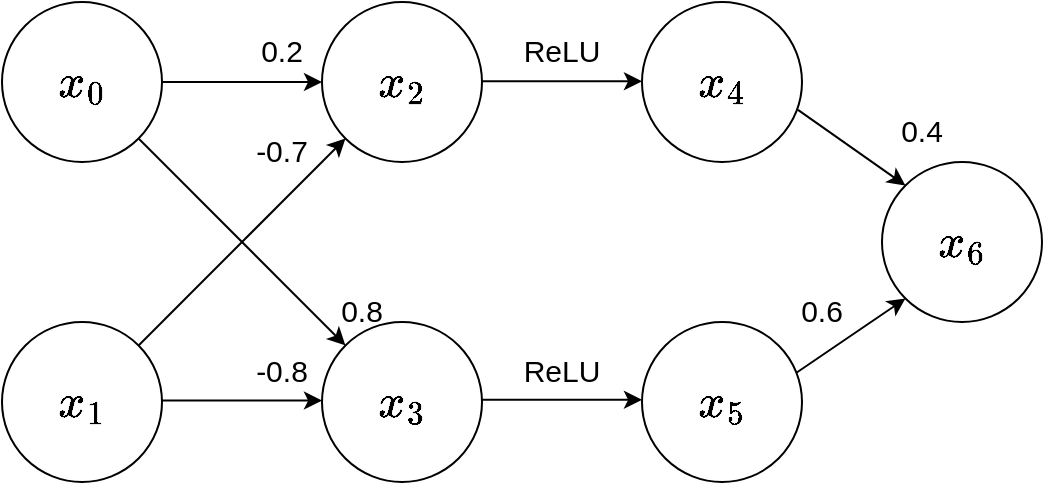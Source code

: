 <mxfile>
    <diagram id="4avI5WUDnuxY1cSPLeeP" name="Page-1">
        <mxGraphModel dx="1307" dy="780" grid="1" gridSize="10" guides="1" tooltips="1" connect="1" arrows="1" fold="1" page="1" pageScale="1" pageWidth="827" pageHeight="1169" math="1" shadow="0">
            <root>
                <mxCell id="0"/>
                <mxCell id="1" parent="0"/>
                <mxCell id="2" value="&lt;b style=&quot;font-size: 20px;&quot;&gt;&lt;font style=&quot;font-size: 20px;&quot;&gt;$$x_0$$&lt;/font&gt;&lt;/b&gt;" style="ellipse;whiteSpace=wrap;html=1;aspect=fixed;fontSize=20;" parent="1" vertex="1">
                    <mxGeometry x="40" y="160" width="80" height="80" as="geometry"/>
                </mxCell>
                <mxCell id="3" value="&lt;b style=&quot;font-size: 20px;&quot;&gt;&lt;font style=&quot;font-size: 20px;&quot;&gt;$$x_1$$&lt;/font&gt;&lt;/b&gt;" style="ellipse;whiteSpace=wrap;html=1;aspect=fixed;fontSize=20;" parent="1" vertex="1">
                    <mxGeometry x="40" y="320" width="80" height="80" as="geometry"/>
                </mxCell>
                <mxCell id="4" value="&lt;b style=&quot;font-size: 20px;&quot;&gt;&lt;font style=&quot;font-size: 20px;&quot;&gt;$$x_2$$&lt;/font&gt;&lt;/b&gt;" style="ellipse;whiteSpace=wrap;html=1;aspect=fixed;fontSize=20;" parent="1" vertex="1">
                    <mxGeometry x="200" y="160" width="80" height="80" as="geometry"/>
                </mxCell>
                <mxCell id="5" value="&lt;b style=&quot;font-size: 20px;&quot;&gt;&lt;font style=&quot;font-size: 20px;&quot;&gt;$$x_3$$&lt;/font&gt;&lt;/b&gt;" style="ellipse;whiteSpace=wrap;html=1;aspect=fixed;fontSize=20;" parent="1" vertex="1">
                    <mxGeometry x="200" y="320" width="80" height="80" as="geometry"/>
                </mxCell>
                <mxCell id="6" value="&lt;b style=&quot;font-size: 20px&quot;&gt;&lt;font style=&quot;font-size: 20px&quot;&gt;$$x_4$$&lt;/font&gt;&lt;/b&gt;" style="ellipse;whiteSpace=wrap;html=1;aspect=fixed;fontSize=20;" parent="1" vertex="1">
                    <mxGeometry x="360" y="160" width="80" height="80" as="geometry"/>
                </mxCell>
                <mxCell id="7" value="&lt;b style=&quot;font-size: 20px&quot;&gt;&lt;font style=&quot;font-size: 20px&quot;&gt;$$x_5$$&lt;/font&gt;&lt;/b&gt;" style="ellipse;whiteSpace=wrap;html=1;aspect=fixed;fontSize=20;" parent="1" vertex="1">
                    <mxGeometry x="360" y="320" width="80" height="80" as="geometry"/>
                </mxCell>
                <mxCell id="8" value="&lt;b style=&quot;font-size: 20px&quot;&gt;&lt;font style=&quot;font-size: 20px&quot;&gt;$$x_6$$&lt;/font&gt;&lt;/b&gt;" style="ellipse;whiteSpace=wrap;html=1;aspect=fixed;fontSize=20;" parent="1" vertex="1">
                    <mxGeometry x="480" y="240" width="80" height="80" as="geometry"/>
                </mxCell>
                <mxCell id="9" value="" style="endArrow=classic;html=1;fontSize=25;exitX=1;exitY=0.5;exitDx=0;exitDy=0;entryX=0;entryY=0.5;entryDx=0;entryDy=0;" parent="1" source="2" target="4" edge="1">
                    <mxGeometry width="50" height="50" relative="1" as="geometry">
                        <mxPoint x="160" y="350" as="sourcePoint"/>
                        <mxPoint x="210" y="300" as="targetPoint"/>
                    </mxGeometry>
                </mxCell>
                <mxCell id="10" value="" style="endArrow=classic;html=1;fontSize=25;exitX=1;exitY=0.5;exitDx=0;exitDy=0;entryX=0;entryY=0.5;entryDx=0;entryDy=0;" parent="1" edge="1">
                    <mxGeometry width="50" height="50" relative="1" as="geometry">
                        <mxPoint x="120" y="359.29" as="sourcePoint"/>
                        <mxPoint x="200" y="359.29" as="targetPoint"/>
                    </mxGeometry>
                </mxCell>
                <mxCell id="11" value="" style="endArrow=classic;html=1;fontSize=25;exitX=1;exitY=0.5;exitDx=0;exitDy=0;entryX=0;entryY=0.5;entryDx=0;entryDy=0;" parent="1" edge="1">
                    <mxGeometry width="50" height="50" relative="1" as="geometry">
                        <mxPoint x="280" y="199.64" as="sourcePoint"/>
                        <mxPoint x="360" y="199.64" as="targetPoint"/>
                    </mxGeometry>
                </mxCell>
                <mxCell id="12" value="" style="endArrow=classic;html=1;fontSize=25;exitX=1;exitY=0.5;exitDx=0;exitDy=0;entryX=0;entryY=0.5;entryDx=0;entryDy=0;" parent="1" edge="1">
                    <mxGeometry width="50" height="50" relative="1" as="geometry">
                        <mxPoint x="280" y="358.93" as="sourcePoint"/>
                        <mxPoint x="360" y="358.93" as="targetPoint"/>
                    </mxGeometry>
                </mxCell>
                <mxCell id="13" value="" style="endArrow=classic;html=1;fontSize=25;exitX=0.975;exitY=0.674;exitDx=0;exitDy=0;entryX=0;entryY=0;entryDx=0;entryDy=0;exitPerimeter=0;" parent="1" source="6" target="8" edge="1">
                    <mxGeometry width="50" height="50" relative="1" as="geometry">
                        <mxPoint x="440" y="199.83" as="sourcePoint"/>
                        <mxPoint x="520" y="199.83" as="targetPoint"/>
                    </mxGeometry>
                </mxCell>
                <mxCell id="14" value="" style="endArrow=classic;html=1;fontSize=25;exitX=0.965;exitY=0.317;exitDx=0;exitDy=0;entryX=0;entryY=1;entryDx=0;entryDy=0;exitPerimeter=0;" parent="1" source="7" target="8" edge="1">
                    <mxGeometry width="50" height="50" relative="1" as="geometry">
                        <mxPoint x="440" y="320.0" as="sourcePoint"/>
                        <mxPoint x="493.716" y="357.796" as="targetPoint"/>
                    </mxGeometry>
                </mxCell>
                <mxCell id="15" value="" style="endArrow=classic;html=1;fontSize=25;exitX=1;exitY=1;exitDx=0;exitDy=0;" parent="1" source="2" target="5" edge="1">
                    <mxGeometry width="50" height="50" relative="1" as="geometry">
                        <mxPoint x="140" y="170" as="sourcePoint"/>
                        <mxPoint x="190" y="120" as="targetPoint"/>
                    </mxGeometry>
                </mxCell>
                <mxCell id="16" value="" style="endArrow=classic;html=1;fontSize=25;entryX=0;entryY=1;entryDx=0;entryDy=0;exitX=1;exitY=0;exitDx=0;exitDy=0;" parent="1" source="3" target="4" edge="1">
                    <mxGeometry width="50" height="50" relative="1" as="geometry">
                        <mxPoint x="110" y="340" as="sourcePoint"/>
                        <mxPoint x="160" y="290" as="targetPoint"/>
                    </mxGeometry>
                </mxCell>
                <mxCell id="17" value="&lt;font style=&quot;font-size: 15px&quot;&gt;0.2&lt;/font&gt;" style="text;html=1;strokeColor=none;fillColor=none;align=center;verticalAlign=middle;whiteSpace=wrap;rounded=0;fontSize=25;" parent="1" vertex="1">
                    <mxGeometry x="160" y="170" width="40" height="20" as="geometry"/>
                </mxCell>
                <mxCell id="18" value="&lt;font style=&quot;font-size: 15px&quot;&gt;0.8&lt;/font&gt;" style="text;html=1;strokeColor=none;fillColor=none;align=center;verticalAlign=middle;whiteSpace=wrap;rounded=0;fontSize=25;" parent="1" vertex="1">
                    <mxGeometry x="200" y="300" width="40" height="20" as="geometry"/>
                </mxCell>
                <mxCell id="19" value="&lt;font style=&quot;font-size: 15px&quot;&gt;-0.8&lt;/font&gt;" style="text;html=1;strokeColor=none;fillColor=none;align=center;verticalAlign=middle;whiteSpace=wrap;rounded=0;fontSize=25;" parent="1" vertex="1">
                    <mxGeometry x="160" y="330" width="40" height="20" as="geometry"/>
                </mxCell>
                <mxCell id="20" value="&lt;span style=&quot;font-size: 15px&quot;&gt;-0.7&lt;/span&gt;" style="text;html=1;strokeColor=none;fillColor=none;align=center;verticalAlign=middle;whiteSpace=wrap;rounded=0;fontSize=25;" parent="1" vertex="1">
                    <mxGeometry x="160" y="220" width="40" height="20" as="geometry"/>
                </mxCell>
                <mxCell id="21" value="&lt;font style=&quot;font-size: 15px&quot;&gt;ReLU&lt;/font&gt;" style="text;html=1;strokeColor=none;fillColor=none;align=center;verticalAlign=middle;whiteSpace=wrap;rounded=0;fontSize=25;" parent="1" vertex="1">
                    <mxGeometry x="300" y="170" width="40" height="20" as="geometry"/>
                </mxCell>
                <mxCell id="22" value="&lt;font style=&quot;font-size: 15px&quot;&gt;ReLU&lt;/font&gt;" style="text;html=1;strokeColor=none;fillColor=none;align=center;verticalAlign=middle;whiteSpace=wrap;rounded=0;fontSize=25;" parent="1" vertex="1">
                    <mxGeometry x="300" y="330" width="40" height="20" as="geometry"/>
                </mxCell>
                <mxCell id="23" value="&lt;font style=&quot;font-size: 15px&quot;&gt;0.4&lt;/font&gt;" style="text;html=1;strokeColor=none;fillColor=none;align=center;verticalAlign=middle;whiteSpace=wrap;rounded=0;fontSize=25;" parent="1" vertex="1">
                    <mxGeometry x="480" y="210" width="40" height="20" as="geometry"/>
                </mxCell>
                <mxCell id="24" value="&lt;font style=&quot;font-size: 15px&quot;&gt;0.6&lt;/font&gt;" style="text;html=1;strokeColor=none;fillColor=none;align=center;verticalAlign=middle;whiteSpace=wrap;rounded=0;fontSize=25;" parent="1" vertex="1">
                    <mxGeometry x="430" y="300" width="40" height="20" as="geometry"/>
                </mxCell>
            </root>
        </mxGraphModel>
    </diagram>
</mxfile>
